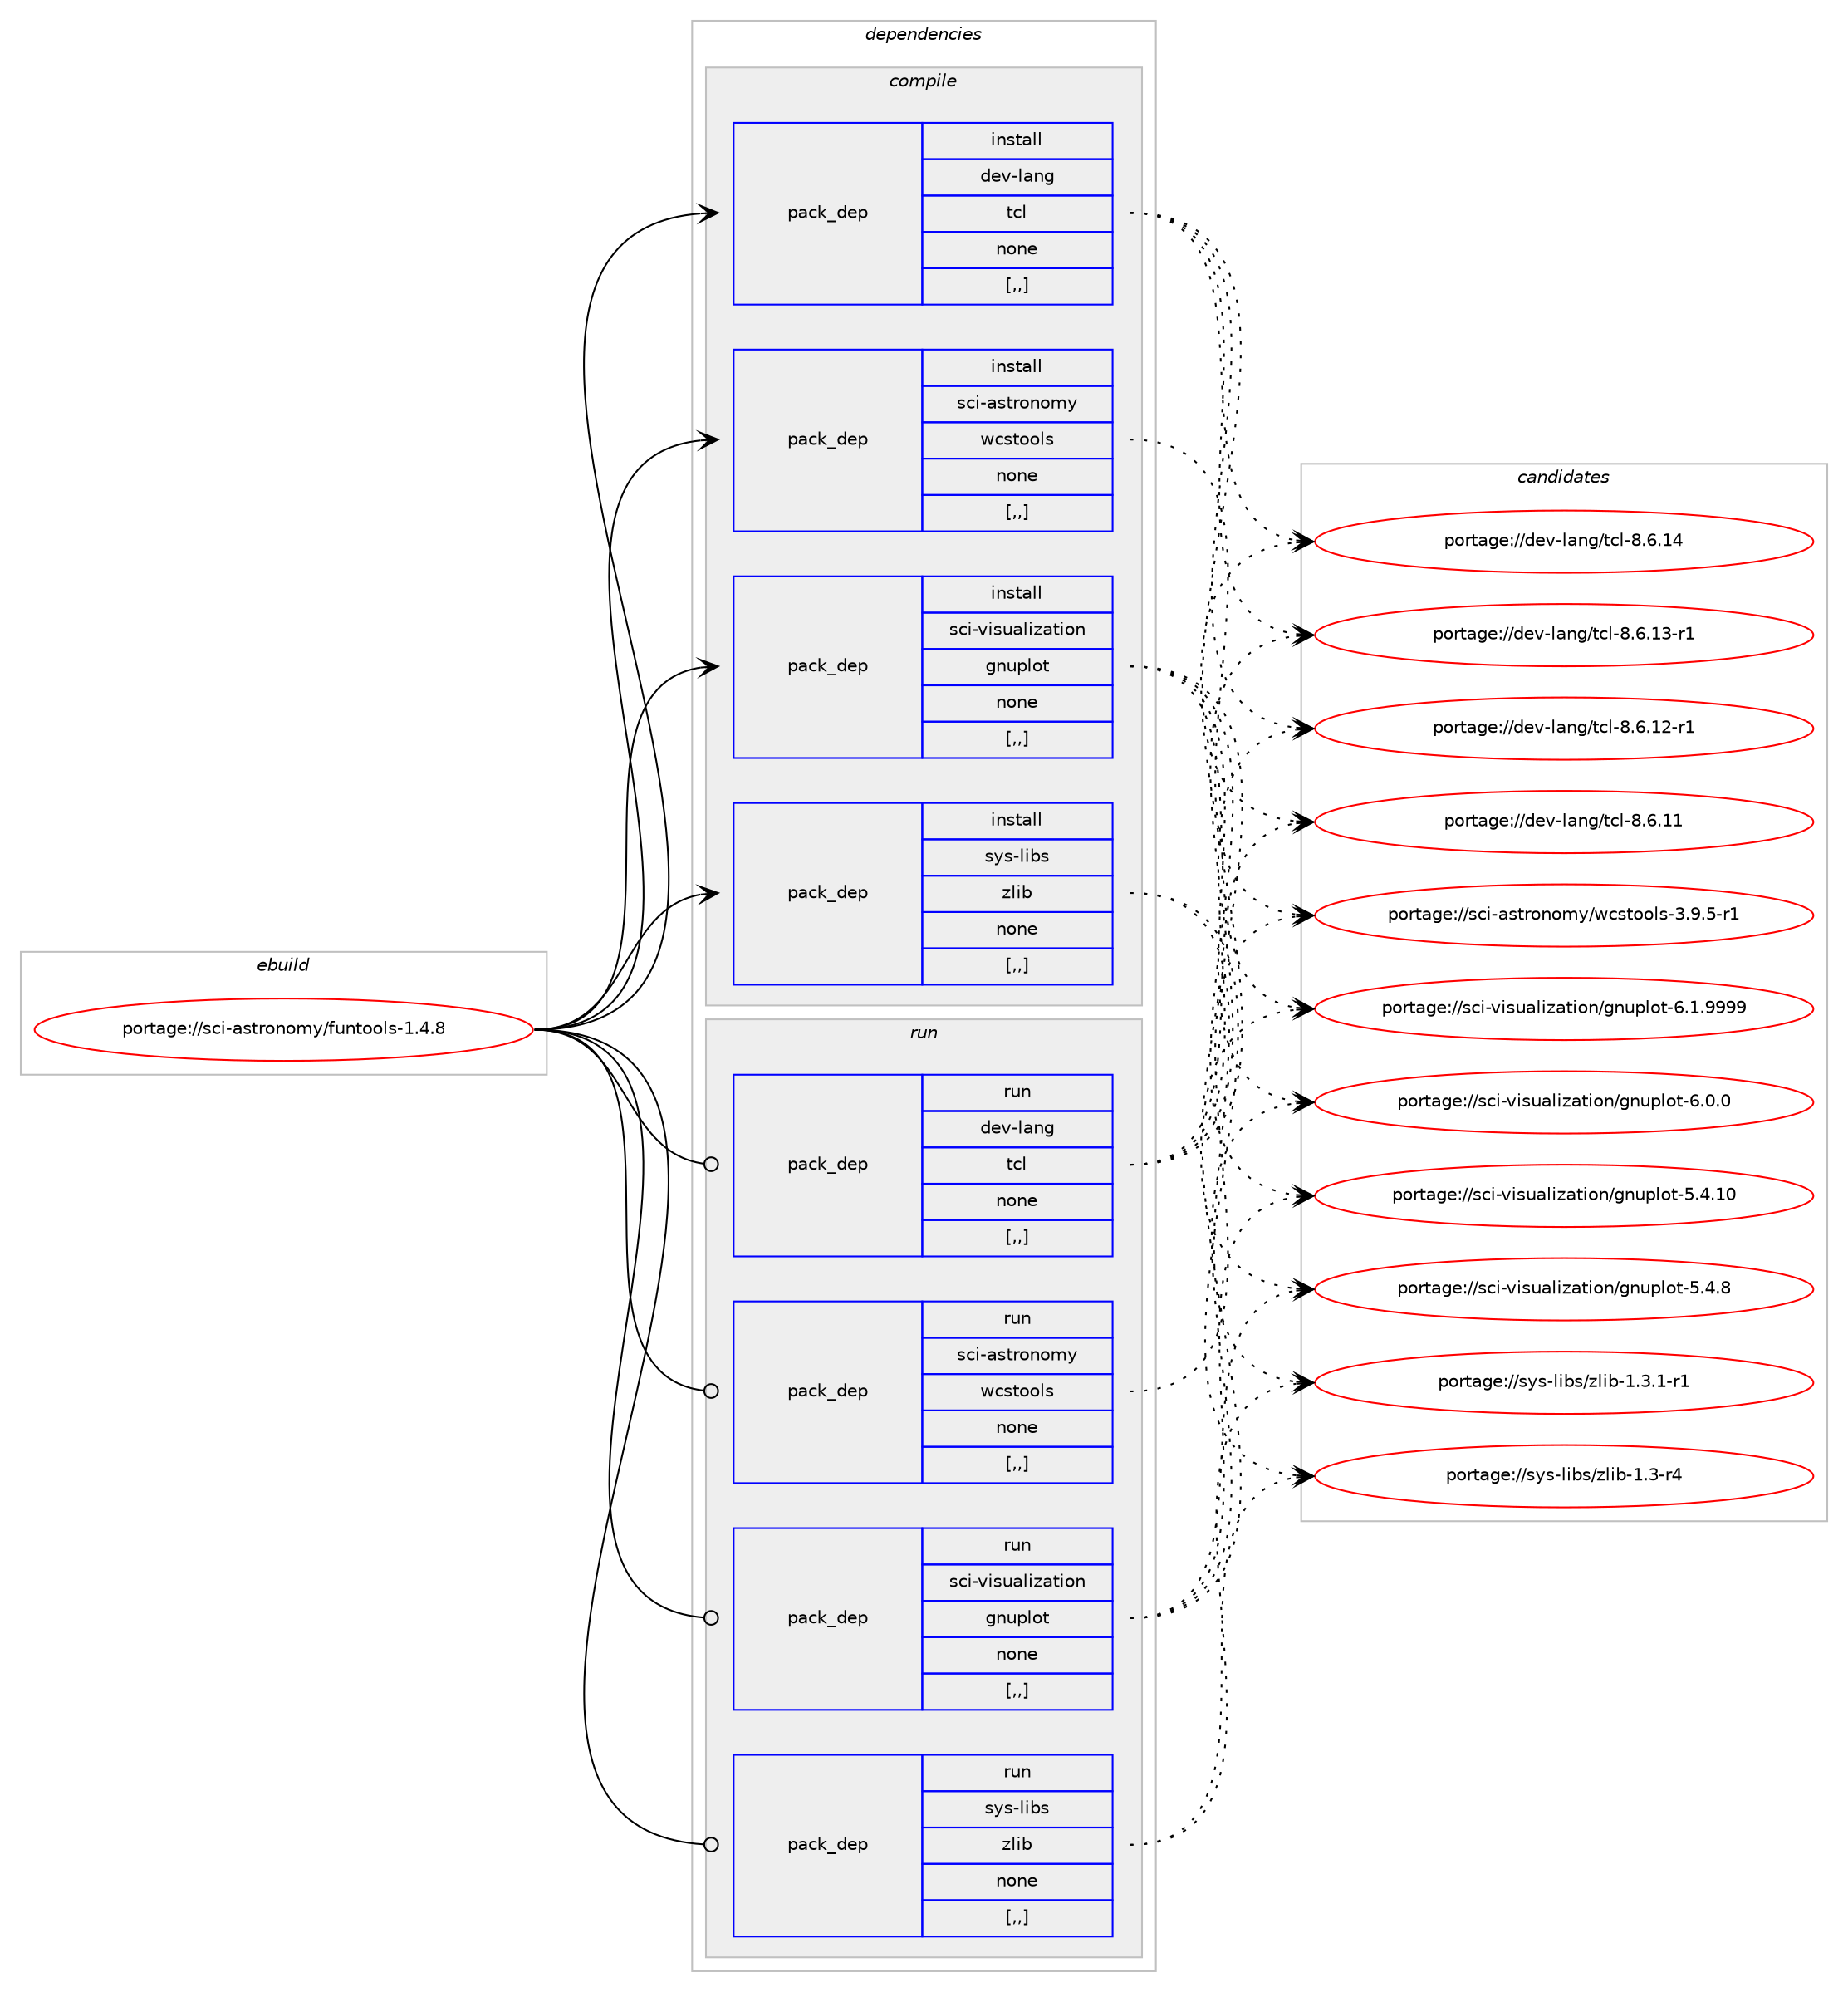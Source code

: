 digraph prolog {

# *************
# Graph options
# *************

newrank=true;
concentrate=true;
compound=true;
graph [rankdir=LR,fontname=Helvetica,fontsize=10,ranksep=1.5];#, ranksep=2.5, nodesep=0.2];
edge  [arrowhead=vee];
node  [fontname=Helvetica,fontsize=10];

# **********
# The ebuild
# **********

subgraph cluster_leftcol {
color=gray;
label=<<i>ebuild</i>>;
id [label="portage://sci-astronomy/funtools-1.4.8", color=red, width=4, href="../sci-astronomy/funtools-1.4.8.svg"];
}

# ****************
# The dependencies
# ****************

subgraph cluster_midcol {
color=gray;
label=<<i>dependencies</i>>;
subgraph cluster_compile {
fillcolor="#eeeeee";
style=filled;
label=<<i>compile</i>>;
subgraph pack284574 {
dependency390873 [label=<<TABLE BORDER="0" CELLBORDER="1" CELLSPACING="0" CELLPADDING="4" WIDTH="220"><TR><TD ROWSPAN="6" CELLPADDING="30">pack_dep</TD></TR><TR><TD WIDTH="110">install</TD></TR><TR><TD>dev-lang</TD></TR><TR><TD>tcl</TD></TR><TR><TD>none</TD></TR><TR><TD>[,,]</TD></TR></TABLE>>, shape=none, color=blue];
}
id:e -> dependency390873:w [weight=20,style="solid",arrowhead="vee"];
subgraph pack284575 {
dependency390874 [label=<<TABLE BORDER="0" CELLBORDER="1" CELLSPACING="0" CELLPADDING="4" WIDTH="220"><TR><TD ROWSPAN="6" CELLPADDING="30">pack_dep</TD></TR><TR><TD WIDTH="110">install</TD></TR><TR><TD>sci-astronomy</TD></TR><TR><TD>wcstools</TD></TR><TR><TD>none</TD></TR><TR><TD>[,,]</TD></TR></TABLE>>, shape=none, color=blue];
}
id:e -> dependency390874:w [weight=20,style="solid",arrowhead="vee"];
subgraph pack284576 {
dependency390875 [label=<<TABLE BORDER="0" CELLBORDER="1" CELLSPACING="0" CELLPADDING="4" WIDTH="220"><TR><TD ROWSPAN="6" CELLPADDING="30">pack_dep</TD></TR><TR><TD WIDTH="110">install</TD></TR><TR><TD>sci-visualization</TD></TR><TR><TD>gnuplot</TD></TR><TR><TD>none</TD></TR><TR><TD>[,,]</TD></TR></TABLE>>, shape=none, color=blue];
}
id:e -> dependency390875:w [weight=20,style="solid",arrowhead="vee"];
subgraph pack284577 {
dependency390876 [label=<<TABLE BORDER="0" CELLBORDER="1" CELLSPACING="0" CELLPADDING="4" WIDTH="220"><TR><TD ROWSPAN="6" CELLPADDING="30">pack_dep</TD></TR><TR><TD WIDTH="110">install</TD></TR><TR><TD>sys-libs</TD></TR><TR><TD>zlib</TD></TR><TR><TD>none</TD></TR><TR><TD>[,,]</TD></TR></TABLE>>, shape=none, color=blue];
}
id:e -> dependency390876:w [weight=20,style="solid",arrowhead="vee"];
}
subgraph cluster_compileandrun {
fillcolor="#eeeeee";
style=filled;
label=<<i>compile and run</i>>;
}
subgraph cluster_run {
fillcolor="#eeeeee";
style=filled;
label=<<i>run</i>>;
subgraph pack284578 {
dependency390877 [label=<<TABLE BORDER="0" CELLBORDER="1" CELLSPACING="0" CELLPADDING="4" WIDTH="220"><TR><TD ROWSPAN="6" CELLPADDING="30">pack_dep</TD></TR><TR><TD WIDTH="110">run</TD></TR><TR><TD>dev-lang</TD></TR><TR><TD>tcl</TD></TR><TR><TD>none</TD></TR><TR><TD>[,,]</TD></TR></TABLE>>, shape=none, color=blue];
}
id:e -> dependency390877:w [weight=20,style="solid",arrowhead="odot"];
subgraph pack284579 {
dependency390878 [label=<<TABLE BORDER="0" CELLBORDER="1" CELLSPACING="0" CELLPADDING="4" WIDTH="220"><TR><TD ROWSPAN="6" CELLPADDING="30">pack_dep</TD></TR><TR><TD WIDTH="110">run</TD></TR><TR><TD>sci-astronomy</TD></TR><TR><TD>wcstools</TD></TR><TR><TD>none</TD></TR><TR><TD>[,,]</TD></TR></TABLE>>, shape=none, color=blue];
}
id:e -> dependency390878:w [weight=20,style="solid",arrowhead="odot"];
subgraph pack284580 {
dependency390879 [label=<<TABLE BORDER="0" CELLBORDER="1" CELLSPACING="0" CELLPADDING="4" WIDTH="220"><TR><TD ROWSPAN="6" CELLPADDING="30">pack_dep</TD></TR><TR><TD WIDTH="110">run</TD></TR><TR><TD>sci-visualization</TD></TR><TR><TD>gnuplot</TD></TR><TR><TD>none</TD></TR><TR><TD>[,,]</TD></TR></TABLE>>, shape=none, color=blue];
}
id:e -> dependency390879:w [weight=20,style="solid",arrowhead="odot"];
subgraph pack284581 {
dependency390880 [label=<<TABLE BORDER="0" CELLBORDER="1" CELLSPACING="0" CELLPADDING="4" WIDTH="220"><TR><TD ROWSPAN="6" CELLPADDING="30">pack_dep</TD></TR><TR><TD WIDTH="110">run</TD></TR><TR><TD>sys-libs</TD></TR><TR><TD>zlib</TD></TR><TR><TD>none</TD></TR><TR><TD>[,,]</TD></TR></TABLE>>, shape=none, color=blue];
}
id:e -> dependency390880:w [weight=20,style="solid",arrowhead="odot"];
}
}

# **************
# The candidates
# **************

subgraph cluster_choices {
rank=same;
color=gray;
label=<<i>candidates</i>>;

subgraph choice284574 {
color=black;
nodesep=1;
choice1001011184510897110103471169910845564654464952 [label="portage://dev-lang/tcl-8.6.14", color=red, width=4,href="../dev-lang/tcl-8.6.14.svg"];
choice10010111845108971101034711699108455646544649514511449 [label="portage://dev-lang/tcl-8.6.13-r1", color=red, width=4,href="../dev-lang/tcl-8.6.13-r1.svg"];
choice10010111845108971101034711699108455646544649504511449 [label="portage://dev-lang/tcl-8.6.12-r1", color=red, width=4,href="../dev-lang/tcl-8.6.12-r1.svg"];
choice1001011184510897110103471169910845564654464949 [label="portage://dev-lang/tcl-8.6.11", color=red, width=4,href="../dev-lang/tcl-8.6.11.svg"];
dependency390873:e -> choice1001011184510897110103471169910845564654464952:w [style=dotted,weight="100"];
dependency390873:e -> choice10010111845108971101034711699108455646544649514511449:w [style=dotted,weight="100"];
dependency390873:e -> choice10010111845108971101034711699108455646544649504511449:w [style=dotted,weight="100"];
dependency390873:e -> choice1001011184510897110103471169910845564654464949:w [style=dotted,weight="100"];
}
subgraph choice284575 {
color=black;
nodesep=1;
choice11599105459711511611411111011110912147119991151161111111081154551465746534511449 [label="portage://sci-astronomy/wcstools-3.9.5-r1", color=red, width=4,href="../sci-astronomy/wcstools-3.9.5-r1.svg"];
dependency390874:e -> choice11599105459711511611411111011110912147119991151161111111081154551465746534511449:w [style=dotted,weight="100"];
}
subgraph choice284576 {
color=black;
nodesep=1;
choice1159910545118105115117971081051229711610511111047103110117112108111116455446494657575757 [label="portage://sci-visualization/gnuplot-6.1.9999", color=red, width=4,href="../sci-visualization/gnuplot-6.1.9999.svg"];
choice1159910545118105115117971081051229711610511111047103110117112108111116455446484648 [label="portage://sci-visualization/gnuplot-6.0.0", color=red, width=4,href="../sci-visualization/gnuplot-6.0.0.svg"];
choice115991054511810511511797108105122971161051111104710311011711210811111645534652464948 [label="portage://sci-visualization/gnuplot-5.4.10", color=red, width=4,href="../sci-visualization/gnuplot-5.4.10.svg"];
choice1159910545118105115117971081051229711610511111047103110117112108111116455346524656 [label="portage://sci-visualization/gnuplot-5.4.8", color=red, width=4,href="../sci-visualization/gnuplot-5.4.8.svg"];
dependency390875:e -> choice1159910545118105115117971081051229711610511111047103110117112108111116455446494657575757:w [style=dotted,weight="100"];
dependency390875:e -> choice1159910545118105115117971081051229711610511111047103110117112108111116455446484648:w [style=dotted,weight="100"];
dependency390875:e -> choice115991054511810511511797108105122971161051111104710311011711210811111645534652464948:w [style=dotted,weight="100"];
dependency390875:e -> choice1159910545118105115117971081051229711610511111047103110117112108111116455346524656:w [style=dotted,weight="100"];
}
subgraph choice284577 {
color=black;
nodesep=1;
choice115121115451081059811547122108105984549465146494511449 [label="portage://sys-libs/zlib-1.3.1-r1", color=red, width=4,href="../sys-libs/zlib-1.3.1-r1.svg"];
choice11512111545108105981154712210810598454946514511452 [label="portage://sys-libs/zlib-1.3-r4", color=red, width=4,href="../sys-libs/zlib-1.3-r4.svg"];
dependency390876:e -> choice115121115451081059811547122108105984549465146494511449:w [style=dotted,weight="100"];
dependency390876:e -> choice11512111545108105981154712210810598454946514511452:w [style=dotted,weight="100"];
}
subgraph choice284578 {
color=black;
nodesep=1;
choice1001011184510897110103471169910845564654464952 [label="portage://dev-lang/tcl-8.6.14", color=red, width=4,href="../dev-lang/tcl-8.6.14.svg"];
choice10010111845108971101034711699108455646544649514511449 [label="portage://dev-lang/tcl-8.6.13-r1", color=red, width=4,href="../dev-lang/tcl-8.6.13-r1.svg"];
choice10010111845108971101034711699108455646544649504511449 [label="portage://dev-lang/tcl-8.6.12-r1", color=red, width=4,href="../dev-lang/tcl-8.6.12-r1.svg"];
choice1001011184510897110103471169910845564654464949 [label="portage://dev-lang/tcl-8.6.11", color=red, width=4,href="../dev-lang/tcl-8.6.11.svg"];
dependency390877:e -> choice1001011184510897110103471169910845564654464952:w [style=dotted,weight="100"];
dependency390877:e -> choice10010111845108971101034711699108455646544649514511449:w [style=dotted,weight="100"];
dependency390877:e -> choice10010111845108971101034711699108455646544649504511449:w [style=dotted,weight="100"];
dependency390877:e -> choice1001011184510897110103471169910845564654464949:w [style=dotted,weight="100"];
}
subgraph choice284579 {
color=black;
nodesep=1;
choice11599105459711511611411111011110912147119991151161111111081154551465746534511449 [label="portage://sci-astronomy/wcstools-3.9.5-r1", color=red, width=4,href="../sci-astronomy/wcstools-3.9.5-r1.svg"];
dependency390878:e -> choice11599105459711511611411111011110912147119991151161111111081154551465746534511449:w [style=dotted,weight="100"];
}
subgraph choice284580 {
color=black;
nodesep=1;
choice1159910545118105115117971081051229711610511111047103110117112108111116455446494657575757 [label="portage://sci-visualization/gnuplot-6.1.9999", color=red, width=4,href="../sci-visualization/gnuplot-6.1.9999.svg"];
choice1159910545118105115117971081051229711610511111047103110117112108111116455446484648 [label="portage://sci-visualization/gnuplot-6.0.0", color=red, width=4,href="../sci-visualization/gnuplot-6.0.0.svg"];
choice115991054511810511511797108105122971161051111104710311011711210811111645534652464948 [label="portage://sci-visualization/gnuplot-5.4.10", color=red, width=4,href="../sci-visualization/gnuplot-5.4.10.svg"];
choice1159910545118105115117971081051229711610511111047103110117112108111116455346524656 [label="portage://sci-visualization/gnuplot-5.4.8", color=red, width=4,href="../sci-visualization/gnuplot-5.4.8.svg"];
dependency390879:e -> choice1159910545118105115117971081051229711610511111047103110117112108111116455446494657575757:w [style=dotted,weight="100"];
dependency390879:e -> choice1159910545118105115117971081051229711610511111047103110117112108111116455446484648:w [style=dotted,weight="100"];
dependency390879:e -> choice115991054511810511511797108105122971161051111104710311011711210811111645534652464948:w [style=dotted,weight="100"];
dependency390879:e -> choice1159910545118105115117971081051229711610511111047103110117112108111116455346524656:w [style=dotted,weight="100"];
}
subgraph choice284581 {
color=black;
nodesep=1;
choice115121115451081059811547122108105984549465146494511449 [label="portage://sys-libs/zlib-1.3.1-r1", color=red, width=4,href="../sys-libs/zlib-1.3.1-r1.svg"];
choice11512111545108105981154712210810598454946514511452 [label="portage://sys-libs/zlib-1.3-r4", color=red, width=4,href="../sys-libs/zlib-1.3-r4.svg"];
dependency390880:e -> choice115121115451081059811547122108105984549465146494511449:w [style=dotted,weight="100"];
dependency390880:e -> choice11512111545108105981154712210810598454946514511452:w [style=dotted,weight="100"];
}
}

}
